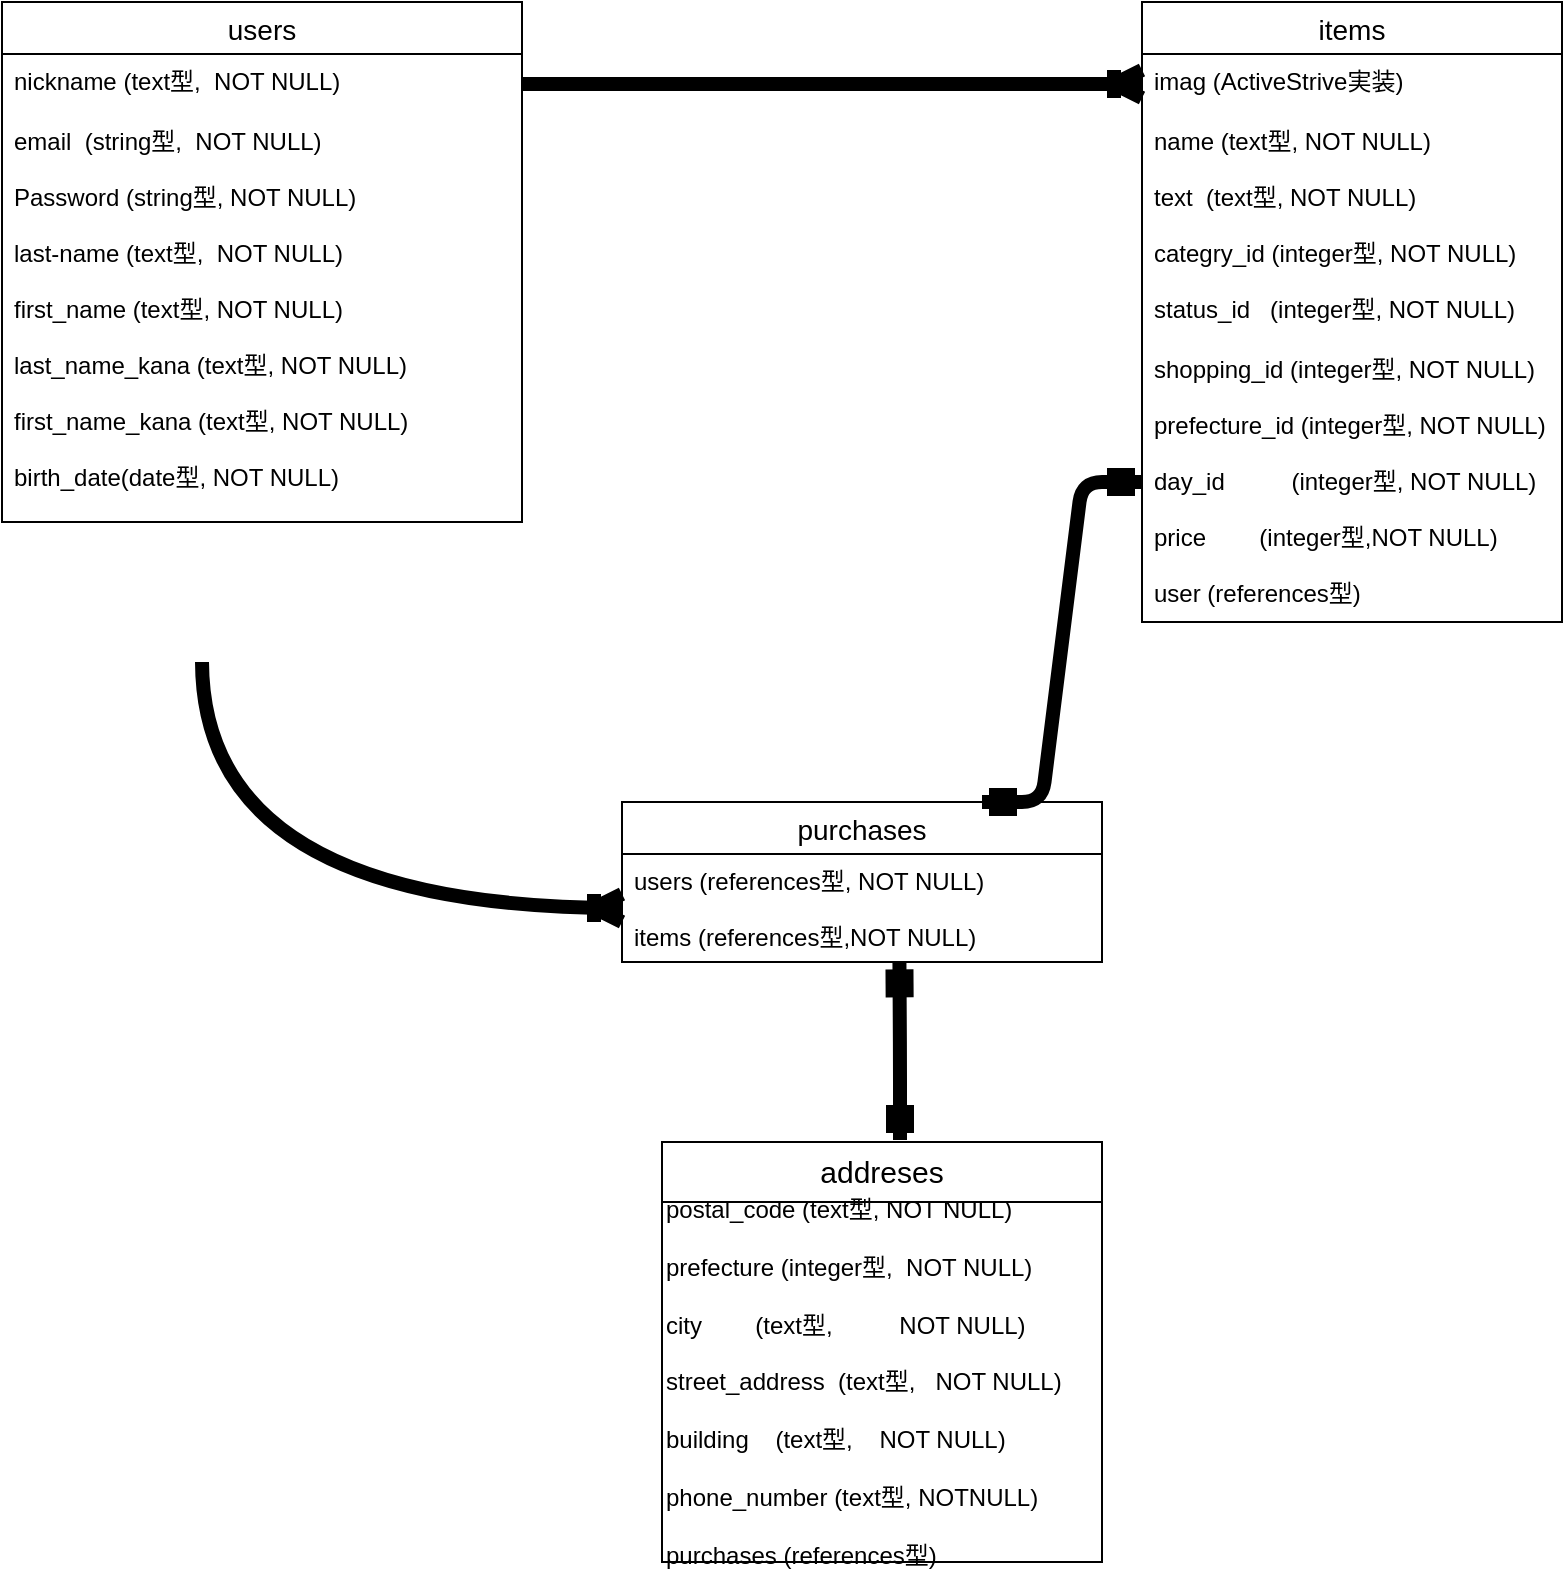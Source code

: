 <mxfile version="13.6.5">
    <diagram id="qijFTJrBJnc0dqYN5qgW" name="ページ1">
        <mxGraphModel dx="1829" dy="2549" grid="1" gridSize="10" guides="1" tooltips="1" connect="1" arrows="1" fold="1" page="1" pageScale="1" pageWidth="827" pageHeight="1169" math="0" shadow="0">
            <root>
                <mxCell id="0"/>
                <mxCell id="1" parent="0"/>
                <mxCell id="63" value="users" style="swimlane;fontStyle=0;childLayout=stackLayout;horizontal=1;startSize=26;horizontalStack=0;resizeParent=1;resizeParentMax=0;resizeLast=0;collapsible=1;marginBottom=0;align=center;fontSize=14;rounded=0;" vertex="1" parent="1">
                    <mxGeometry x="-1650" y="-2080" width="260" height="260" as="geometry"/>
                </mxCell>
                <mxCell id="65" value="nickname (text型,  NOT NULL)" style="text;strokeColor=none;fillColor=none;spacingLeft=4;spacingRight=4;overflow=hidden;rotatable=0;points=[[0,0.5],[1,0.5]];portConstraint=eastwest;fontSize=12;" vertex="1" parent="63">
                    <mxGeometry y="26" width="260" height="30" as="geometry"/>
                </mxCell>
                <mxCell id="66" value="email  (string型,  NOT NULL)&#10;&#10;Password (string型, NOT NULL)&#10;&#10;last-name (text型,  NOT NULL)&#10;&#10;first_name (text型, NOT NULL)&#10;&#10;last_name_kana (text型, NOT NULL)&#10;&#10;first_name_kana (text型, NOT NULL)&#10;&#10;birth_date(date型, NOT NULL)&#10;" style="text;strokeColor=none;fillColor=none;spacingLeft=4;spacingRight=4;overflow=hidden;rotatable=0;points=[[0,0.5],[1,0.5]];portConstraint=eastwest;fontSize=12;" vertex="1" parent="63">
                    <mxGeometry y="56" width="260" height="204" as="geometry"/>
                </mxCell>
                <mxCell id="110" style="edgeStyle=orthogonalEdgeStyle;rounded=1;orthogonalLoop=1;jettySize=auto;html=1;exitX=1;exitY=0.5;exitDx=0;exitDy=0;strokeWidth=6;fontSize=15;" edge="1" parent="63" source="66" target="66">
                    <mxGeometry relative="1" as="geometry"/>
                </mxCell>
                <mxCell id="116" style="edgeStyle=orthogonalEdgeStyle;rounded=1;orthogonalLoop=1;jettySize=auto;html=1;exitX=1;exitY=0.5;exitDx=0;exitDy=0;strokeWidth=6;fontSize=15;" edge="1" parent="63" source="66" target="66">
                    <mxGeometry relative="1" as="geometry"/>
                </mxCell>
                <mxCell id="88" value="items" style="swimlane;fontStyle=0;childLayout=stackLayout;horizontal=1;startSize=26;horizontalStack=0;resizeParent=1;resizeParentMax=0;resizeLast=0;collapsible=1;marginBottom=0;align=center;fontSize=14;rounded=0;" vertex="1" parent="1">
                    <mxGeometry x="-1080" y="-2080" width="210" height="310" as="geometry"/>
                </mxCell>
                <mxCell id="90" value="imag (ActiveStrive実装)&#10;　" style="text;strokeColor=none;fillColor=none;spacingLeft=4;spacingRight=4;overflow=hidden;rotatable=0;points=[[0,0.5],[1,0.5]];portConstraint=eastwest;fontSize=12;" vertex="1" parent="88">
                    <mxGeometry y="26" width="210" height="30" as="geometry"/>
                </mxCell>
                <mxCell id="91" value="name (text型, NOT NULL)&#10;&#10;text  (text型, NOT NULL)&#10;&#10;categry_id (integer型, NOT NULL)&#10;&#10;status_id   (integer型, NOT NULL)&#10;&#10;" style="text;strokeColor=none;fillColor=none;spacingLeft=4;spacingRight=4;overflow=hidden;rotatable=0;points=[[0,0.5],[1,0.5]];portConstraint=eastwest;fontSize=12;" vertex="1" parent="88">
                    <mxGeometry y="56" width="210" height="114" as="geometry"/>
                </mxCell>
                <mxCell id="70" value="shopping_id (integer型, NOT NULL)&#10;&#10;prefecture_id (integer型, NOT NULL)&#10;&#10;day_id          (integer型, NOT NULL)&#10;&#10;price        (integer型,NOT NULL)&#10;&#10;user (references型)&#10;" style="text;strokeColor=none;fillColor=none;spacingLeft=4;spacingRight=4;overflow=hidden;rotatable=0;points=[[0,0.5],[1,0.5]];portConstraint=eastwest;fontSize=12;" vertex="1" parent="88">
                    <mxGeometry y="170" width="210" height="140" as="geometry"/>
                </mxCell>
                <mxCell id="128" value="" style="edgeStyle=entityRelationEdgeStyle;fontSize=12;html=1;endArrow=ERoneToMany;strokeWidth=7;exitX=1;exitY=0.5;exitDx=0;exitDy=0;entryX=0;entryY=0.5;entryDx=0;entryDy=0;" edge="1" parent="1" source="65" target="90">
                    <mxGeometry width="100" height="100" relative="1" as="geometry">
                        <mxPoint x="-1290" y="-1950" as="sourcePoint"/>
                        <mxPoint x="-1190" y="-2050" as="targetPoint"/>
                    </mxGeometry>
                </mxCell>
                <mxCell id="123" value="purchases" style="swimlane;fontStyle=0;childLayout=stackLayout;horizontal=1;startSize=26;horizontalStack=0;resizeParent=1;resizeParentMax=0;resizeLast=0;collapsible=1;marginBottom=0;align=center;fontSize=14;rounded=0;" vertex="1" parent="1">
                    <mxGeometry x="-1340" y="-1680" width="240" height="80" as="geometry"/>
                </mxCell>
                <mxCell id="124" value="users (references型, NOT NULL)&#10;&#10;items (references型,NOT NULL)&#10;" style="text;strokeColor=none;fillColor=none;spacingLeft=4;spacingRight=4;overflow=hidden;rotatable=0;points=[[0,0.5],[1,0.5]];portConstraint=eastwest;fontSize=12;" vertex="1" parent="123">
                    <mxGeometry y="26" width="240" height="54" as="geometry"/>
                </mxCell>
                <mxCell id="141" value="" style="edgeStyle=entityRelationEdgeStyle;fontSize=12;html=1;endArrow=ERmandOne;startArrow=ERmandOne;strokeWidth=7;entryX=0;entryY=0.5;entryDx=0;entryDy=0;exitX=0.75;exitY=0;exitDx=0;exitDy=0;" edge="1" parent="1" source="123" target="70">
                    <mxGeometry width="100" height="100" relative="1" as="geometry">
                        <mxPoint x="-1240" y="-1720" as="sourcePoint"/>
                        <mxPoint x="-1140" y="-1820" as="targetPoint"/>
                    </mxGeometry>
                </mxCell>
                <mxCell id="142" value="" style="edgeStyle=orthogonalEdgeStyle;fontSize=12;html=1;endArrow=ERoneToMany;strokeWidth=7;elbow=vertical;curved=1;entryX=0;entryY=0.5;entryDx=0;entryDy=0;" edge="1" parent="1" target="124">
                    <mxGeometry width="100" height="100" relative="1" as="geometry">
                        <mxPoint x="-1550" y="-1750" as="sourcePoint"/>
                        <mxPoint x="-1290" y="-1930" as="targetPoint"/>
                    </mxGeometry>
                </mxCell>
                <mxCell id="147" value="" style="fontSize=12;html=1;endArrow=ERmandOne;startArrow=ERmandOne;strokeWidth=7;entryX=0.578;entryY=1.003;entryDx=0;entryDy=0;entryPerimeter=0;" edge="1" parent="1" target="124">
                    <mxGeometry width="100" height="100" relative="1" as="geometry">
                        <mxPoint x="-1201" y="-1511" as="sourcePoint"/>
                        <mxPoint x="-1180" y="-1600" as="targetPoint"/>
                        <Array as="points">
                            <mxPoint x="-1201" y="-1550"/>
                        </Array>
                    </mxGeometry>
                </mxCell>
                <mxCell id="67" value="addreses" style="swimlane;fontStyle=0;childLayout=stackLayout;horizontal=1;startSize=30;horizontalStack=0;resizeParent=1;resizeParentMax=0;resizeLast=0;collapsible=1;marginBottom=0;align=center;fontSize=15;rounded=0;spacingTop=-2;rotation=0;" vertex="1" parent="1">
                    <mxGeometry x="-1320" y="-1510" width="220" height="210" as="geometry"/>
                </mxCell>
                <mxCell id="108" value="postal_code (text型, NOT NULL)&lt;br&gt;&lt;br&gt;prefecture (integer型,&amp;nbsp; NOT NULL)&lt;br&gt;&lt;br&gt;city&amp;nbsp; &amp;nbsp; &amp;nbsp; &amp;nbsp; (text型,&amp;nbsp; &amp;nbsp; &amp;nbsp; &amp;nbsp; &amp;nbsp; NOT NULL)&lt;br&gt;&lt;br&gt;street_address&amp;nbsp; (text型,&amp;nbsp; &amp;nbsp;NOT NULL)&lt;br&gt;&lt;br&gt;building&amp;nbsp; &amp;nbsp; (text型,&amp;nbsp; &amp;nbsp; NOT NULL)&lt;br&gt;&lt;br&gt;phone_number (text型, NOTNULL)&lt;br&gt;&lt;br&gt;purchases (references型)&lt;br&gt;" style="text;html=1;align=left;verticalAlign=middle;resizable=0;points=[];autosize=1;" vertex="1" parent="67">
                    <mxGeometry y="30" width="220" height="180" as="geometry"/>
                </mxCell>
            </root>
        </mxGraphModel>
    </diagram>
</mxfile>